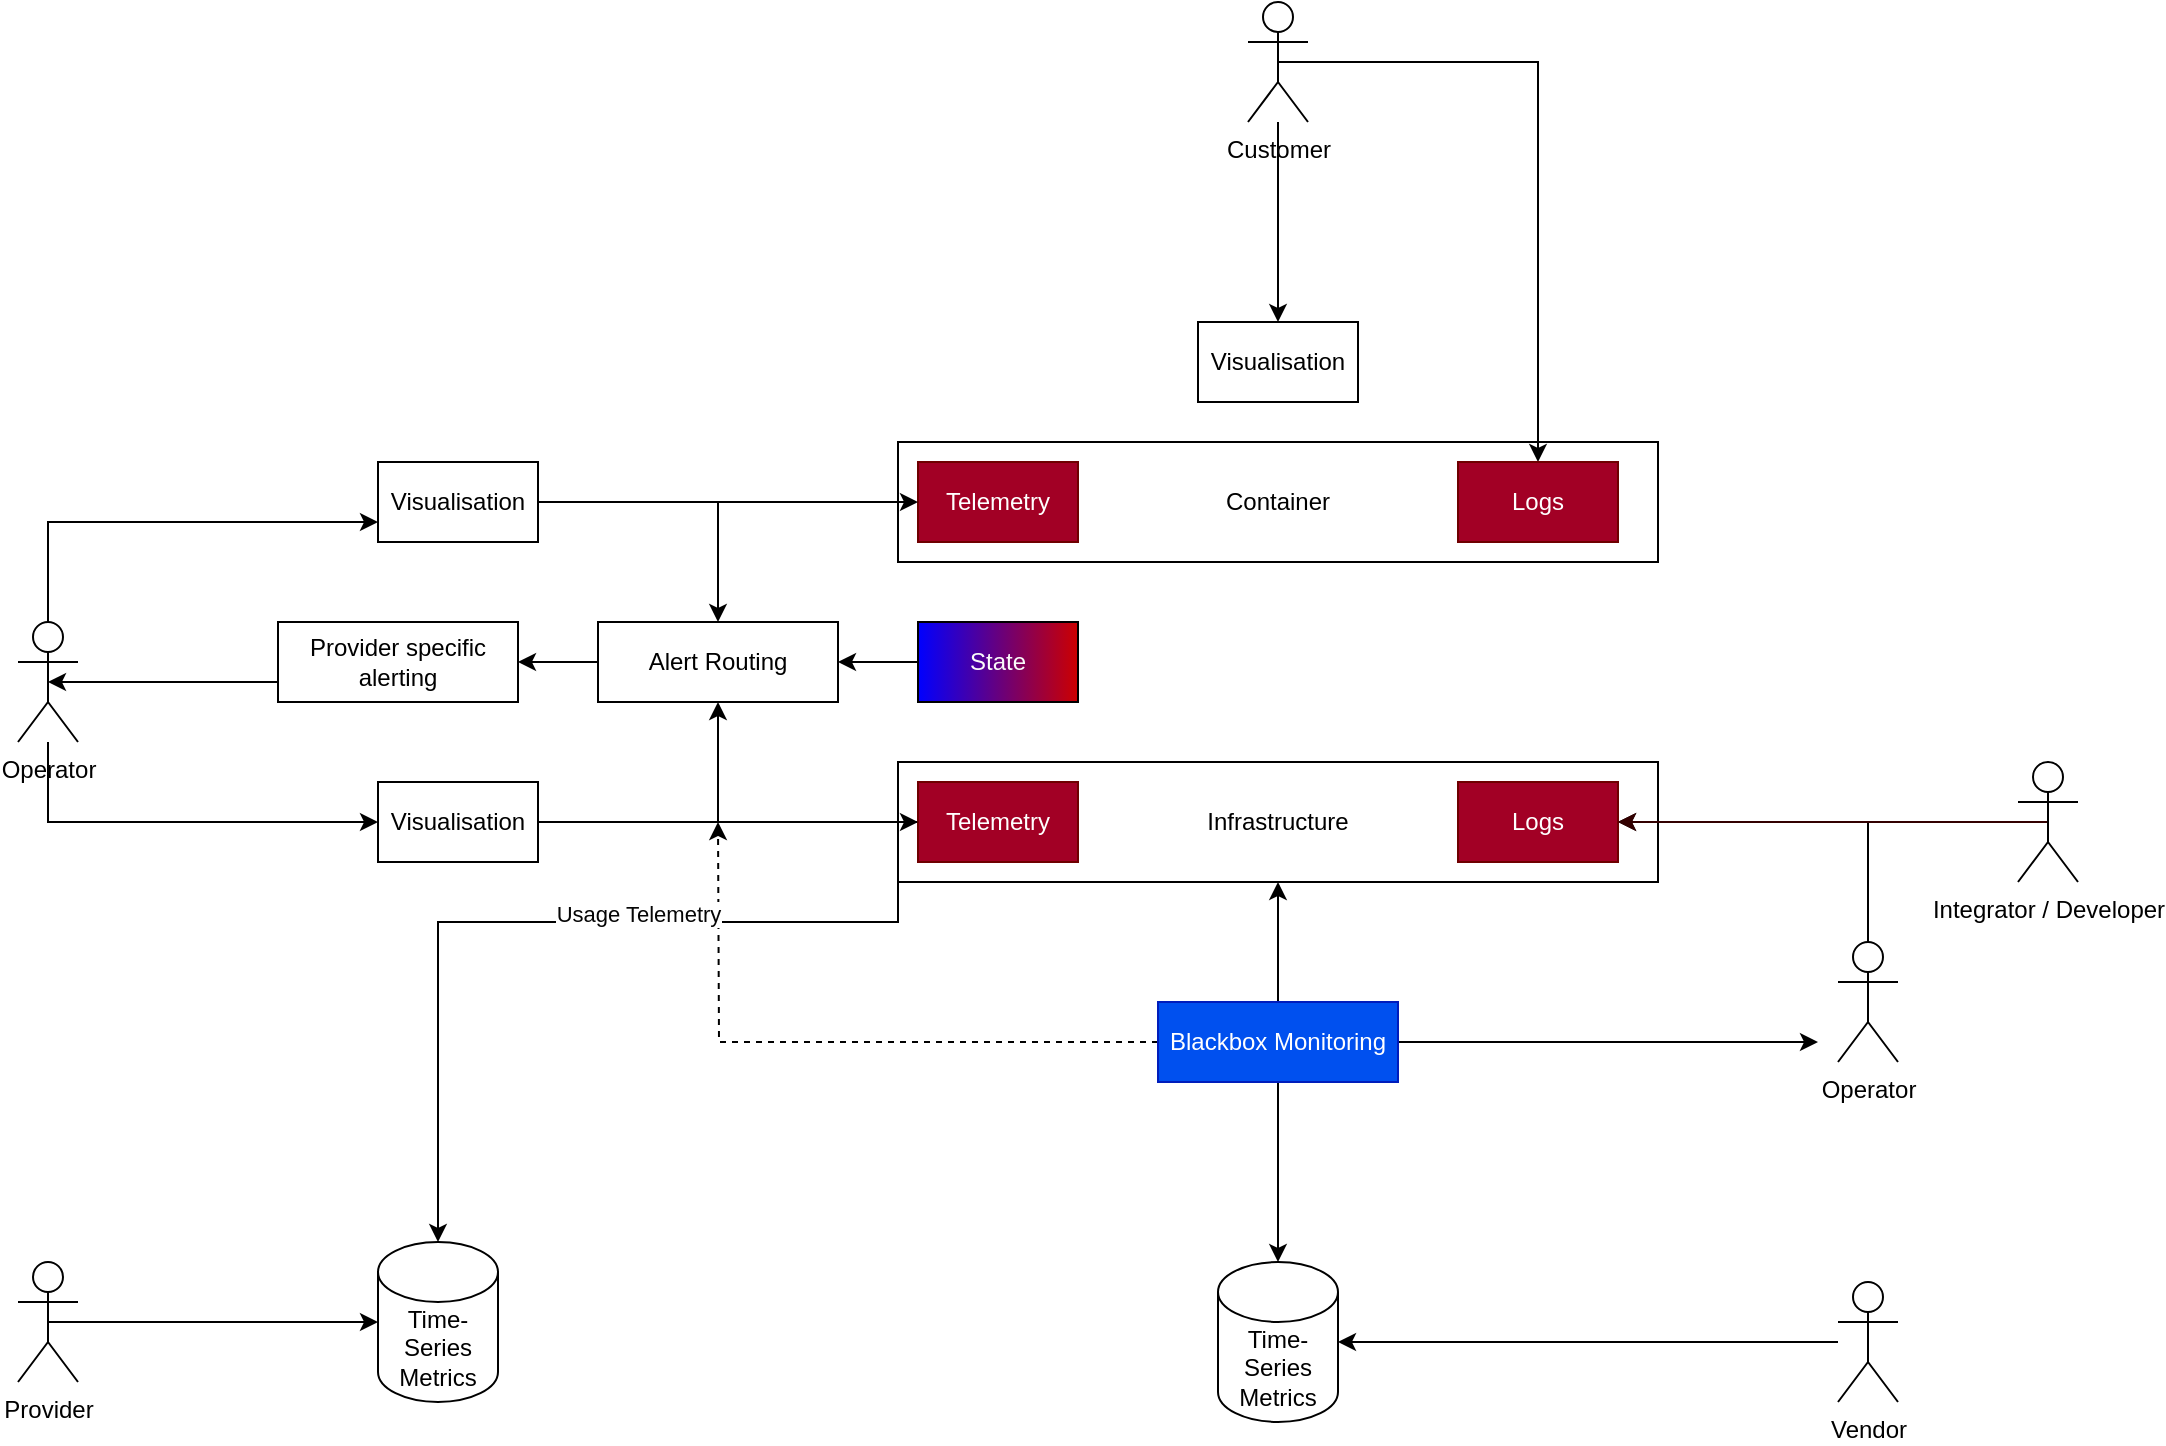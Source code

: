 <mxfile version="14.1.8" type="device"><diagram id="AjT94W3z4Xf9KZP1o8u6" name="Overview"><mxGraphModel dx="1542" dy="1229" grid="1" gridSize="10" guides="1" tooltips="1" connect="1" arrows="1" fold="1" page="1" pageScale="1" pageWidth="1169" pageHeight="827" math="0" shadow="0"><root><mxCell id="V1QFih8eOr0Ivmi5izVj-0"/><mxCell id="V1QFih8eOr0Ivmi5izVj-1" parent="V1QFih8eOr0Ivmi5izVj-0"/><mxCell id="qhJm7rYPpHJNW437n4No-0" style="edgeStyle=orthogonalEdgeStyle;rounded=0;orthogonalLoop=1;jettySize=auto;html=1;exitX=0;exitY=0.5;exitDx=0;exitDy=0;entryX=0.5;entryY=0;entryDx=0;entryDy=0;" parent="V1QFih8eOr0Ivmi5izVj-1" source="qhJm7rYPpHJNW437n4No-1" target="qhJm7rYPpHJNW437n4No-15" edge="1"><mxGeometry relative="1" as="geometry"/></mxCell><mxCell id="qhJm7rYPpHJNW437n4No-1" value="Container" style="rounded=0;whiteSpace=wrap;html=1;" parent="V1QFih8eOr0Ivmi5izVj-1" vertex="1"><mxGeometry x="500" y="240" width="380" height="60" as="geometry"/></mxCell><mxCell id="qhJm7rYPpHJNW437n4No-2" value="Infrastructure" style="rounded=0;whiteSpace=wrap;html=1;" parent="V1QFih8eOr0Ivmi5izVj-1" vertex="1"><mxGeometry x="500" y="400" width="380" height="60" as="geometry"/></mxCell><mxCell id="qhJm7rYPpHJNW437n4No-3" style="edgeStyle=orthogonalEdgeStyle;rounded=0;orthogonalLoop=1;jettySize=auto;html=1;entryX=0.5;entryY=1;entryDx=0;entryDy=0;" parent="V1QFih8eOr0Ivmi5izVj-1" source="qhJm7rYPpHJNW437n4No-4" target="qhJm7rYPpHJNW437n4No-15" edge="1"><mxGeometry relative="1" as="geometry"/></mxCell><mxCell id="qhJm7rYPpHJNW437n4No-4" value="Telemetry" style="rounded=0;whiteSpace=wrap;html=1;fillColor=#a20025;strokeColor=#6F0000;fontColor=#ffffff;" parent="V1QFih8eOr0Ivmi5izVj-1" vertex="1"><mxGeometry x="510" y="410" width="80" height="40" as="geometry"/></mxCell><mxCell id="qhJm7rYPpHJNW437n4No-5" style="edgeStyle=orthogonalEdgeStyle;rounded=0;orthogonalLoop=1;jettySize=auto;html=1;exitX=0;exitY=0.5;exitDx=0;exitDy=0;entryX=1;entryY=0.5;entryDx=0;entryDy=0;" parent="V1QFih8eOr0Ivmi5izVj-1" source="qhJm7rYPpHJNW437n4No-6" target="qhJm7rYPpHJNW437n4No-15" edge="1"><mxGeometry relative="1" as="geometry"/></mxCell><mxCell id="qhJm7rYPpHJNW437n4No-6" value="State" style="rounded=0;whiteSpace=wrap;html=1;fillColor=#0000FF;gradientColor=#CC0000;gradientDirection=east;fontColor=#FAFAFA;" parent="V1QFih8eOr0Ivmi5izVj-1" vertex="1"><mxGeometry x="510" y="330" width="80" height="40" as="geometry"/></mxCell><mxCell id="qhJm7rYPpHJNW437n4No-7" value="Telemetry" style="rounded=0;whiteSpace=wrap;html=1;fillColor=#a20025;strokeColor=#6F0000;fontColor=#ffffff;" parent="V1QFih8eOr0Ivmi5izVj-1" vertex="1"><mxGeometry x="510" y="250" width="80" height="40" as="geometry"/></mxCell><mxCell id="qhJm7rYPpHJNW437n4No-8" style="edgeStyle=orthogonalEdgeStyle;rounded=0;orthogonalLoop=1;jettySize=auto;html=1;exitX=0.5;exitY=1;exitDx=0;exitDy=0;entryX=0.5;entryY=0;entryDx=0;entryDy=0;entryPerimeter=0;" parent="V1QFih8eOr0Ivmi5izVj-1" source="qhJm7rYPpHJNW437n4No-12" target="qhJm7rYPpHJNW437n4No-13" edge="1"><mxGeometry relative="1" as="geometry"/></mxCell><mxCell id="qhJm7rYPpHJNW437n4No-9" style="edgeStyle=orthogonalEdgeStyle;rounded=0;orthogonalLoop=1;jettySize=auto;html=1;exitX=1;exitY=0.5;exitDx=0;exitDy=0;" parent="V1QFih8eOr0Ivmi5izVj-1" source="qhJm7rYPpHJNW437n4No-12" edge="1"><mxGeometry relative="1" as="geometry"><mxPoint x="960" y="540" as="targetPoint"/></mxGeometry></mxCell><mxCell id="qhJm7rYPpHJNW437n4No-10" style="edgeStyle=orthogonalEdgeStyle;rounded=0;orthogonalLoop=1;jettySize=auto;html=1;exitX=0.5;exitY=0;exitDx=0;exitDy=0;" parent="V1QFih8eOr0Ivmi5izVj-1" source="qhJm7rYPpHJNW437n4No-12" target="qhJm7rYPpHJNW437n4No-2" edge="1"><mxGeometry relative="1" as="geometry"/></mxCell><mxCell id="qhJm7rYPpHJNW437n4No-11" style="edgeStyle=orthogonalEdgeStyle;rounded=0;orthogonalLoop=1;jettySize=auto;html=1;exitX=0;exitY=0.5;exitDx=0;exitDy=0;fontColor=#FAFAFA;dashed=1;" parent="V1QFih8eOr0Ivmi5izVj-1" source="qhJm7rYPpHJNW437n4No-12" edge="1"><mxGeometry relative="1" as="geometry"><mxPoint x="410" y="430" as="targetPoint"/></mxGeometry></mxCell><mxCell id="qhJm7rYPpHJNW437n4No-12" value="Blackbox Monitoring" style="rounded=0;whiteSpace=wrap;html=1;fillColor=#0050ef;strokeColor=#001DBC;fontColor=#ffffff;" parent="V1QFih8eOr0Ivmi5izVj-1" vertex="1"><mxGeometry x="630" y="520" width="120" height="40" as="geometry"/></mxCell><mxCell id="qhJm7rYPpHJNW437n4No-13" value="Time-Series Metrics" style="shape=cylinder3;whiteSpace=wrap;html=1;boundedLbl=1;backgroundOutline=1;size=15;" parent="V1QFih8eOr0Ivmi5izVj-1" vertex="1"><mxGeometry x="660" y="650" width="60" height="80" as="geometry"/></mxCell><mxCell id="qhJm7rYPpHJNW437n4No-14" style="edgeStyle=orthogonalEdgeStyle;rounded=0;orthogonalLoop=1;jettySize=auto;html=1;exitX=0;exitY=0.5;exitDx=0;exitDy=0;entryX=1;entryY=0.5;entryDx=0;entryDy=0;" parent="V1QFih8eOr0Ivmi5izVj-1" source="qhJm7rYPpHJNW437n4No-15" target="qhJm7rYPpHJNW437n4No-16" edge="1"><mxGeometry relative="1" as="geometry"/></mxCell><mxCell id="qhJm7rYPpHJNW437n4No-15" value="Alert Routing" style="rounded=0;whiteSpace=wrap;html=1;" parent="V1QFih8eOr0Ivmi5izVj-1" vertex="1"><mxGeometry x="350" y="330" width="120" height="40" as="geometry"/></mxCell><mxCell id="qhJm7rYPpHJNW437n4No-16" value="Provider specific alerting" style="rounded=0;whiteSpace=wrap;html=1;" parent="V1QFih8eOr0Ivmi5izVj-1" vertex="1"><mxGeometry x="190" y="330" width="120" height="40" as="geometry"/></mxCell><mxCell id="qhJm7rYPpHJNW437n4No-17" style="edgeStyle=orthogonalEdgeStyle;rounded=0;orthogonalLoop=1;jettySize=auto;html=1;exitX=1;exitY=0.5;exitDx=0;exitDy=0;" parent="V1QFih8eOr0Ivmi5izVj-1" source="qhJm7rYPpHJNW437n4No-18" edge="1"><mxGeometry relative="1" as="geometry"><mxPoint x="510" y="430" as="targetPoint"/></mxGeometry></mxCell><mxCell id="qhJm7rYPpHJNW437n4No-18" value="Visualisation" style="rounded=0;whiteSpace=wrap;html=1;" parent="V1QFih8eOr0Ivmi5izVj-1" vertex="1"><mxGeometry x="240" y="410" width="80" height="40" as="geometry"/></mxCell><mxCell id="qhJm7rYPpHJNW437n4No-19" style="edgeStyle=orthogonalEdgeStyle;rounded=0;orthogonalLoop=1;jettySize=auto;html=1;exitX=1;exitY=0.5;exitDx=0;exitDy=0;entryX=0;entryY=0.5;entryDx=0;entryDy=0;" parent="V1QFih8eOr0Ivmi5izVj-1" source="qhJm7rYPpHJNW437n4No-20" target="qhJm7rYPpHJNW437n4No-7" edge="1"><mxGeometry relative="1" as="geometry"/></mxCell><mxCell id="qhJm7rYPpHJNW437n4No-20" value="Visualisation" style="rounded=0;whiteSpace=wrap;html=1;" parent="V1QFih8eOr0Ivmi5izVj-1" vertex="1"><mxGeometry x="240" y="250" width="80" height="40" as="geometry"/></mxCell><mxCell id="qhJm7rYPpHJNW437n4No-21" value="Visualisation" style="rounded=0;whiteSpace=wrap;html=1;" parent="V1QFih8eOr0Ivmi5izVj-1" vertex="1"><mxGeometry x="650" y="180" width="80" height="40" as="geometry"/></mxCell><mxCell id="qhJm7rYPpHJNW437n4No-22" style="edgeStyle=orthogonalEdgeStyle;rounded=0;orthogonalLoop=1;jettySize=auto;html=1;exitX=0;exitY=0.75;exitDx=0;exitDy=0;entryX=0.5;entryY=0.5;entryDx=0;entryDy=0;entryPerimeter=0;" parent="V1QFih8eOr0Ivmi5izVj-1" source="qhJm7rYPpHJNW437n4No-16" target="qhJm7rYPpHJNW437n4No-25" edge="1"><mxGeometry relative="1" as="geometry"/></mxCell><mxCell id="qhJm7rYPpHJNW437n4No-23" style="edgeStyle=orthogonalEdgeStyle;rounded=0;orthogonalLoop=1;jettySize=auto;html=1;exitX=0.5;exitY=0;exitDx=0;exitDy=0;exitPerimeter=0;entryX=0;entryY=0.75;entryDx=0;entryDy=0;" parent="V1QFih8eOr0Ivmi5izVj-1" source="qhJm7rYPpHJNW437n4No-25" target="qhJm7rYPpHJNW437n4No-20" edge="1"><mxGeometry relative="1" as="geometry"/></mxCell><mxCell id="qhJm7rYPpHJNW437n4No-24" style="edgeStyle=orthogonalEdgeStyle;rounded=0;orthogonalLoop=1;jettySize=auto;html=1;entryX=0;entryY=0.5;entryDx=0;entryDy=0;" parent="V1QFih8eOr0Ivmi5izVj-1" source="qhJm7rYPpHJNW437n4No-25" target="qhJm7rYPpHJNW437n4No-18" edge="1"><mxGeometry relative="1" as="geometry"><Array as="points"><mxPoint x="75" y="430"/></Array></mxGeometry></mxCell><mxCell id="qhJm7rYPpHJNW437n4No-25" value="Operator" style="shape=umlActor;verticalLabelPosition=bottom;verticalAlign=top;html=1;outlineConnect=0;" parent="V1QFih8eOr0Ivmi5izVj-1" vertex="1"><mxGeometry x="60" y="330" width="30" height="60" as="geometry"/></mxCell><mxCell id="23FMqd7MRSA3st91FBXK-0" style="edgeStyle=orthogonalEdgeStyle;rounded=0;orthogonalLoop=1;jettySize=auto;html=1;exitX=0.5;exitY=0;exitDx=0;exitDy=0;exitPerimeter=0;entryX=1;entryY=0.5;entryDx=0;entryDy=0;" edge="1" parent="V1QFih8eOr0Ivmi5izVj-1" source="qhJm7rYPpHJNW437n4No-26" target="qhJm7rYPpHJNW437n4No-30"><mxGeometry relative="1" as="geometry"/></mxCell><mxCell id="qhJm7rYPpHJNW437n4No-26" value="Operator" style="shape=umlActor;verticalLabelPosition=bottom;verticalAlign=top;html=1;outlineConnect=0;" parent="V1QFih8eOr0Ivmi5izVj-1" vertex="1"><mxGeometry x="970" y="490" width="30" height="60" as="geometry"/></mxCell><mxCell id="qhJm7rYPpHJNW437n4No-27" style="edgeStyle=orthogonalEdgeStyle;rounded=0;orthogonalLoop=1;jettySize=auto;html=1;entryX=0.5;entryY=0;entryDx=0;entryDy=0;" parent="V1QFih8eOr0Ivmi5izVj-1" source="qhJm7rYPpHJNW437n4No-29" target="qhJm7rYPpHJNW437n4No-21" edge="1"><mxGeometry relative="1" as="geometry"/></mxCell><mxCell id="qhJm7rYPpHJNW437n4No-28" style="edgeStyle=orthogonalEdgeStyle;rounded=0;orthogonalLoop=1;jettySize=auto;html=1;exitX=0.5;exitY=0.5;exitDx=0;exitDy=0;exitPerimeter=0;entryX=0.5;entryY=0;entryDx=0;entryDy=0;" parent="V1QFih8eOr0Ivmi5izVj-1" source="qhJm7rYPpHJNW437n4No-29" target="qhJm7rYPpHJNW437n4No-31" edge="1"><mxGeometry relative="1" as="geometry"/></mxCell><mxCell id="qhJm7rYPpHJNW437n4No-29" value="Customer" style="shape=umlActor;verticalLabelPosition=bottom;verticalAlign=top;html=1;outlineConnect=0;" parent="V1QFih8eOr0Ivmi5izVj-1" vertex="1"><mxGeometry x="675" y="20" width="30" height="60" as="geometry"/></mxCell><mxCell id="qhJm7rYPpHJNW437n4No-30" value="Logs" style="rounded=0;whiteSpace=wrap;html=1;fillColor=#a20025;strokeColor=#6F0000;fontColor=#ffffff;" parent="V1QFih8eOr0Ivmi5izVj-1" vertex="1"><mxGeometry x="780" y="410" width="80" height="40" as="geometry"/></mxCell><mxCell id="qhJm7rYPpHJNW437n4No-31" value="Logs" style="rounded=0;whiteSpace=wrap;html=1;fillColor=#a20025;strokeColor=#6F0000;fontColor=#ffffff;" parent="V1QFih8eOr0Ivmi5izVj-1" vertex="1"><mxGeometry x="780" y="250" width="80" height="40" as="geometry"/></mxCell><mxCell id="qhJm7rYPpHJNW437n4No-32" style="edgeStyle=orthogonalEdgeStyle;rounded=0;orthogonalLoop=1;jettySize=auto;html=1;exitX=0.5;exitY=0.5;exitDx=0;exitDy=0;exitPerimeter=0;entryX=1;entryY=0.5;entryDx=0;entryDy=0;fillColor=#e51400;strokeColor=#330000;" parent="V1QFih8eOr0Ivmi5izVj-1" source="qhJm7rYPpHJNW437n4No-33" target="qhJm7rYPpHJNW437n4No-30" edge="1"><mxGeometry relative="1" as="geometry"/></mxCell><mxCell id="qhJm7rYPpHJNW437n4No-33" value="Integrator / Developer" style="shape=umlActor;verticalLabelPosition=bottom;verticalAlign=top;html=1;outlineConnect=0;" parent="V1QFih8eOr0Ivmi5izVj-1" vertex="1"><mxGeometry x="1060" y="400" width="30" height="60" as="geometry"/></mxCell><mxCell id="4aBi_42AjQwiYJLRJ1tt-1" value="Time-Series Metrics" style="shape=cylinder3;whiteSpace=wrap;html=1;boundedLbl=1;backgroundOutline=1;size=15;" parent="V1QFih8eOr0Ivmi5izVj-1" vertex="1"><mxGeometry x="240" y="640" width="60" height="80" as="geometry"/></mxCell><mxCell id="4aBi_42AjQwiYJLRJ1tt-2" style="edgeStyle=orthogonalEdgeStyle;rounded=0;orthogonalLoop=1;jettySize=auto;html=1;exitX=0.5;exitY=0.5;exitDx=0;exitDy=0;exitPerimeter=0;entryX=0;entryY=0.5;entryDx=0;entryDy=0;entryPerimeter=0;fontColor=#FAFAFA;" parent="V1QFih8eOr0Ivmi5izVj-1" source="4aBi_42AjQwiYJLRJ1tt-3" target="4aBi_42AjQwiYJLRJ1tt-1" edge="1"><mxGeometry relative="1" as="geometry"/></mxCell><mxCell id="4aBi_42AjQwiYJLRJ1tt-3" value="Provider" style="shape=umlActor;verticalLabelPosition=bottom;verticalAlign=top;html=1;outlineConnect=0;" parent="V1QFih8eOr0Ivmi5izVj-1" vertex="1"><mxGeometry x="60" y="650" width="30" height="60" as="geometry"/></mxCell><mxCell id="LQiII8u2A213mhZDJdGO-0" style="edgeStyle=orthogonalEdgeStyle;rounded=0;orthogonalLoop=1;jettySize=auto;html=1;exitX=0.5;exitY=0;exitDx=0;exitDy=0;exitPerimeter=0;fontColor=#FAFAFA;entryX=0.5;entryY=0;entryDx=0;entryDy=0;entryPerimeter=0;" parent="V1QFih8eOr0Ivmi5izVj-1" edge="1"><mxGeometry relative="1" as="geometry"><mxPoint x="270" y="640" as="targetPoint"/><mxPoint x="500" y="430" as="sourcePoint"/><Array as="points"><mxPoint x="500" y="480"/><mxPoint x="270" y="480"/></Array></mxGeometry></mxCell><mxCell id="LQiII8u2A213mhZDJdGO-1" value="&lt;font color=&quot;#050505&quot;&gt;Usage Telemetry&lt;/font&gt;" style="edgeLabel;html=1;align=center;verticalAlign=middle;resizable=0;points=[];fontColor=#FAFAFA;" parent="LQiII8u2A213mhZDJdGO-0" vertex="1" connectable="0"><mxGeometry x="-0.182" y="-4" relative="1" as="geometry"><mxPoint as="offset"/></mxGeometry></mxCell><mxCell id="IpnWEpZSWdTDIKqYutMq-2" style="edgeStyle=orthogonalEdgeStyle;rounded=0;orthogonalLoop=1;jettySize=auto;html=1;" edge="1" parent="V1QFih8eOr0Ivmi5izVj-1" source="IpnWEpZSWdTDIKqYutMq-1" target="qhJm7rYPpHJNW437n4No-13"><mxGeometry relative="1" as="geometry"/></mxCell><mxCell id="IpnWEpZSWdTDIKqYutMq-1" value="Vendor" style="shape=umlActor;verticalLabelPosition=bottom;verticalAlign=top;html=1;outlineConnect=0;" vertex="1" parent="V1QFih8eOr0Ivmi5izVj-1"><mxGeometry x="970" y="660" width="30" height="60" as="geometry"/></mxCell></root></mxGraphModel></diagram></mxfile>